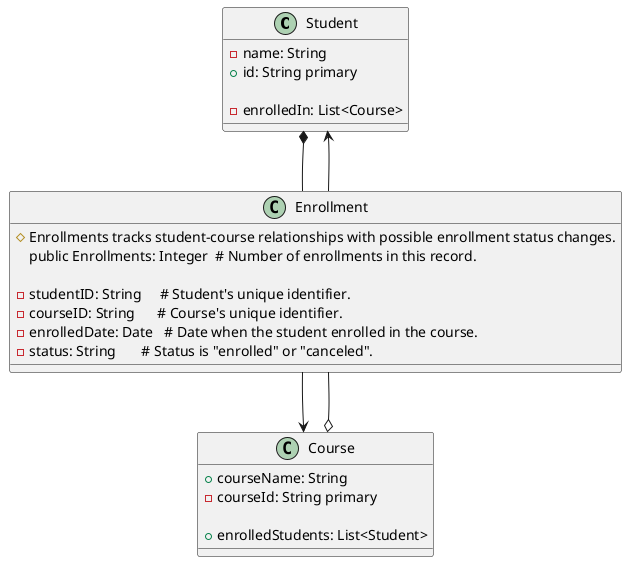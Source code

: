 @startuml
class Student {
    - name: String
    + id: String primary

    - enrolledIn: List<Course>
}

class Course {
    + courseName: String
    - courseId: String primary
    
    + enrolledStudents: List<Student>
}

class Enrollment {
    # Enrollments tracks student-course relationships with possible enrollment status changes.
    public Enrollments: Integer  # Number of enrollments in this record.

    - studentID: String     # Student's unique identifier.
    - courseID: String      # Course's unique identifier.
    - enrolledDate: Date   # Date when the student enrolled in the course.
    - status: String       # Status is "enrolled" or "canceled".
}

Enrollment --> Student
Enrollment --> Course

Student *-- Enrollment
Course o-- Enrollment
@enduml